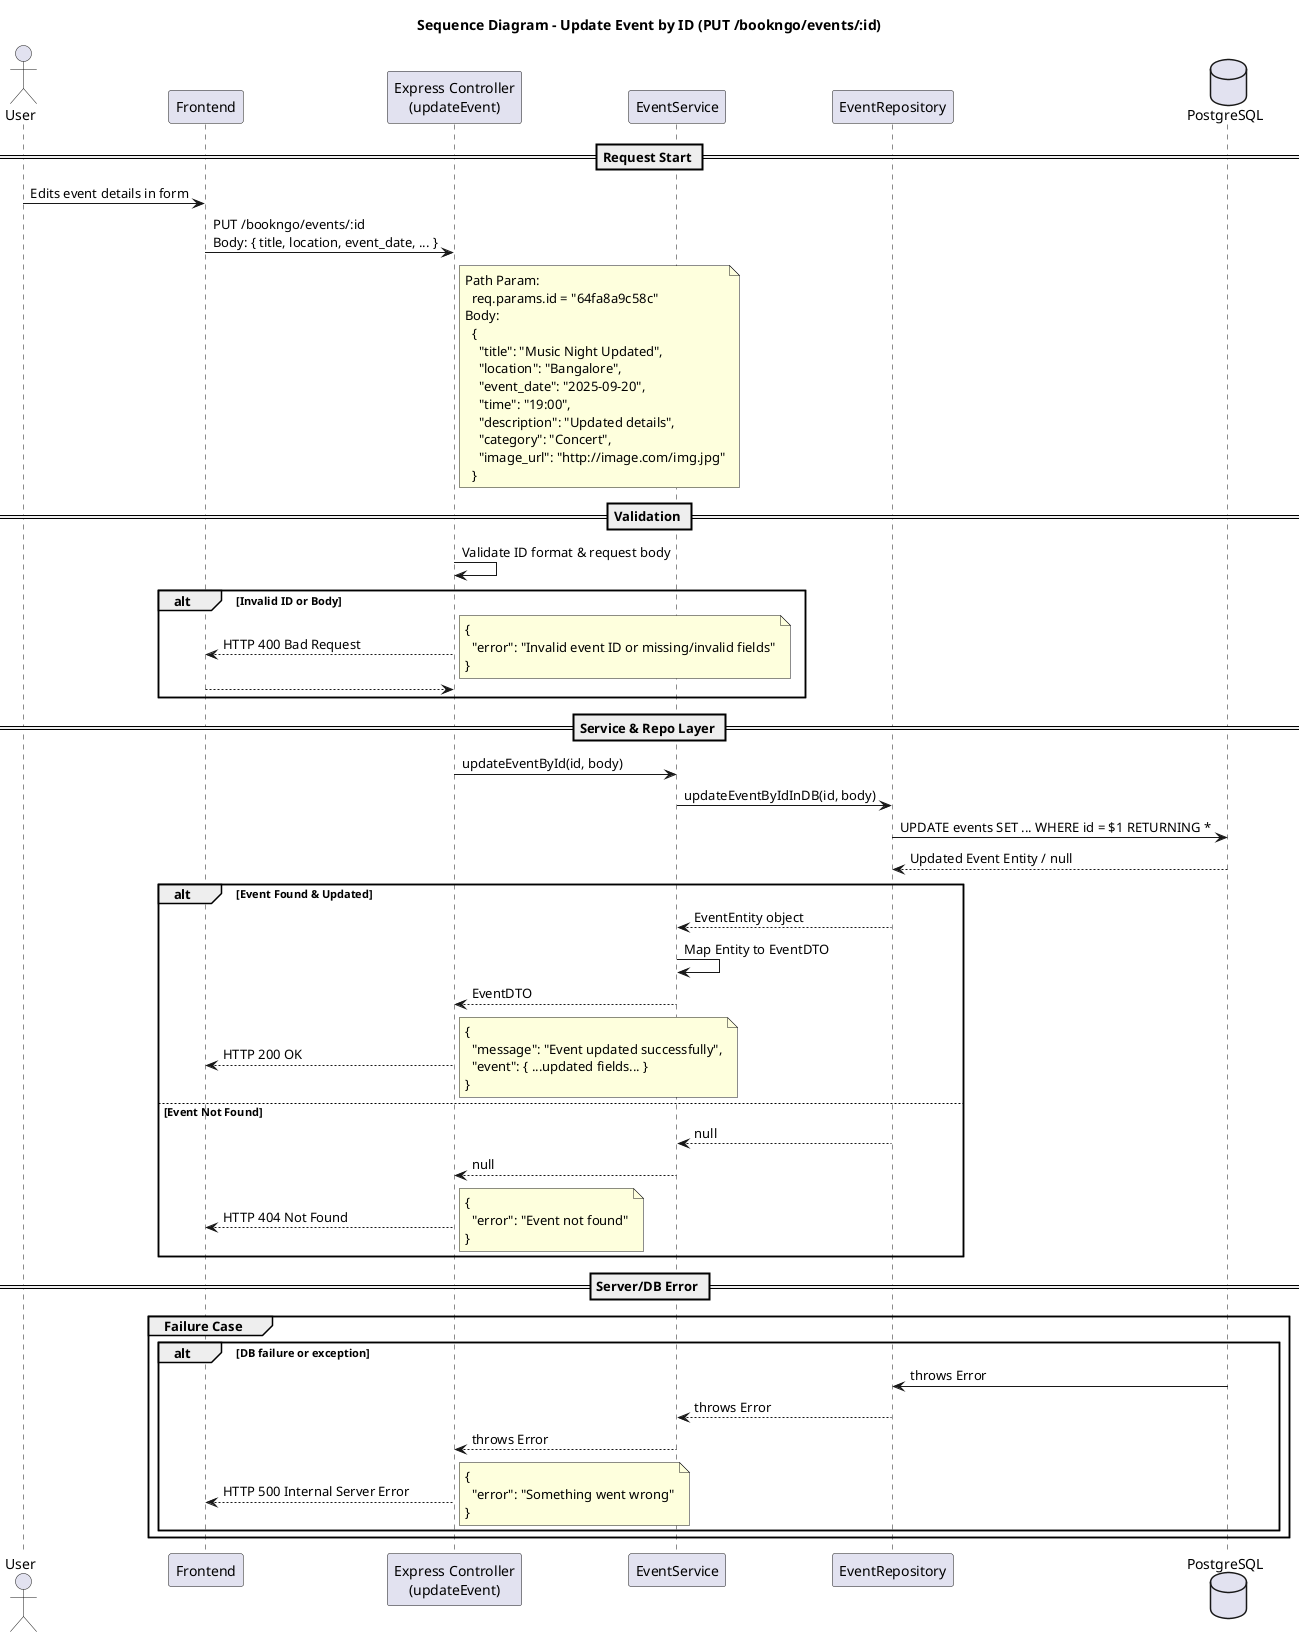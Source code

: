 @startuml Update Events
title Sequence Diagram – Update Event by ID (PUT /bookngo/events/:id)

actor User
participant Frontend
participant "Express Controller\n(updateEvent)" as Controller
participant "EventService" as Service
participant "EventRepository" as Repo
database "PostgreSQL" as DB

== Request Start ==
User -> Frontend: Edits event details in form
Frontend -> Controller: PUT /bookngo/events/:id\nBody: { title, location, event_date, ... }

note right of Controller
Path Param:
  req.params.id = "64fa8a9c58c"
Body:
  {
    "title": "Music Night Updated",
    "location": "Bangalore",
    "event_date": "2025-09-20",
    "time": "19:00",
    "description": "Updated details",
    "category": "Concert",
    "image_url": "http://image.com/img.jpg"
  }
end note

== Validation ==
Controller -> Controller: Validate ID format & request body
alt Invalid ID or Body
  Controller --> Frontend: HTTP 400 Bad Request
  note right
    {
      "error": "Invalid event ID or missing/invalid fields"
    }
  end note
  return
end alt

== Service & Repo Layer ==
Controller -> Service: updateEventById(id, body)
Service -> Repo: updateEventByIdInDB(id, body)
Repo -> DB: UPDATE events SET ... WHERE id = $1 RETURNING *
DB --> Repo: Updated Event Entity / null

alt Event Found & Updated
  Repo --> Service: EventEntity object
  Service -> Service: Map Entity to EventDTO
  Service --> Controller: EventDTO
  Controller --> Frontend: HTTP 200 OK
  note right
    {
      "message": "Event updated successfully",
      "event": { ...updated fields... }
    }
  end note

else Event Not Found
  Repo --> Service: null
  Service --> Controller: null
  Controller --> Frontend: HTTP 404 Not Found
  note right
    {
      "error": "Event not found"
    }
  end note
end alt

== Server/DB Error ==
group Failure Case
  alt DB failure or exception
    DB -> Repo: throws Error
    Repo --> Service: throws Error
    Service --> Controller: throws Error
    Controller --> Frontend: HTTP 500 Internal Server Error
    note right
      {
        "error": "Something went wrong"
      }
    end note
  end alt
end group

@enduml
